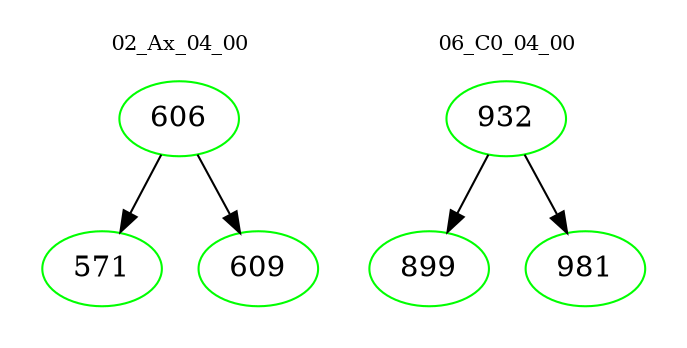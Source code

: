 digraph{
subgraph cluster_0 {
color = white
label = "02_Ax_04_00";
fontsize=10;
T0_606 [label="606", color="green"]
T0_606 -> T0_571 [color="black"]
T0_571 [label="571", color="green"]
T0_606 -> T0_609 [color="black"]
T0_609 [label="609", color="green"]
}
subgraph cluster_1 {
color = white
label = "06_C0_04_00";
fontsize=10;
T1_932 [label="932", color="green"]
T1_932 -> T1_899 [color="black"]
T1_899 [label="899", color="green"]
T1_932 -> T1_981 [color="black"]
T1_981 [label="981", color="green"]
}
}
